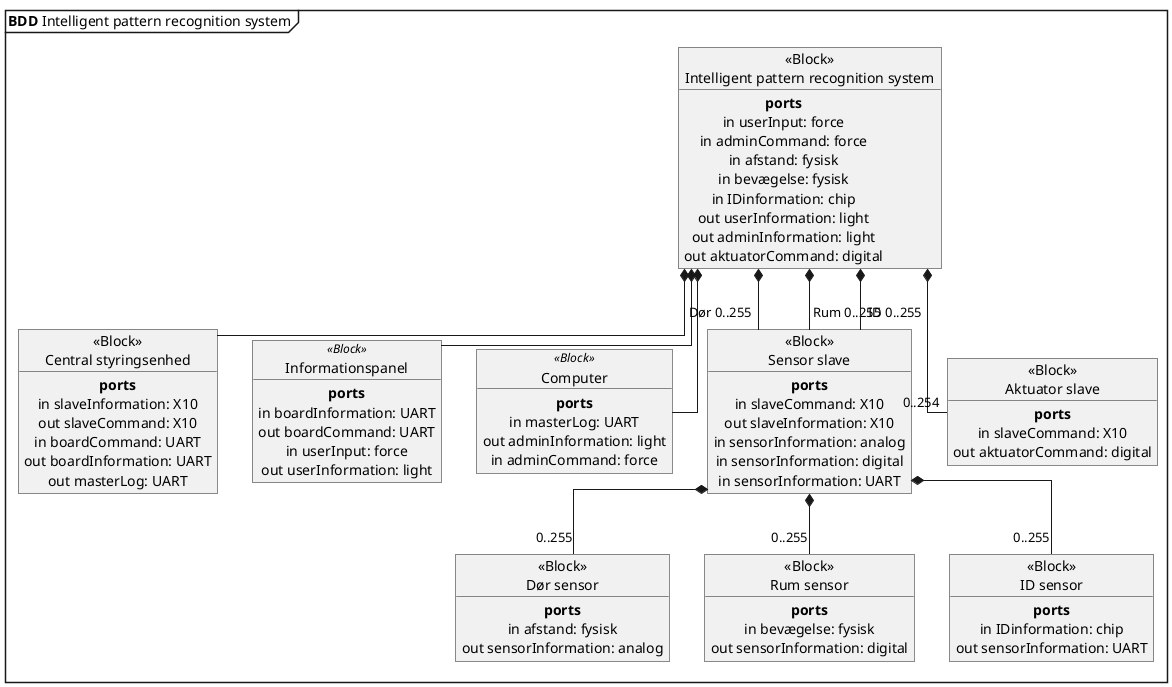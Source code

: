 @startuml BDD IPRS
skinparam defaultTextAlignment center
skinparam Linetype ortho

mainframe **BDD** Intelligent pattern recognition system


object "<<Block>>\nIntelligent pattern recognition system" as IPRS {
**ports**
in userInput: force
in adminCommand: force
in afstand: fysisk
in bevægelse: fysisk
in IDinformation: chip
out userInformation: light
out adminInformation: light
out aktuatorCommand: digital
}

object "<<Block>>\nCentral styringsenhed" as master {
**ports**
in slaveInformation: X10
out slaveCommand: X10
in boardCommand: UART
out boardInformation: UART
out masterLog: UART
}

object Informationspanel <<Block>> {
**ports**
in boardInformation: UART
out boardCommand: UART
in userInput: force
out userInformation: light
}

object Computer <<Block>> {
**ports**
in masterLog: UART
out adminInformation: light
in adminCommand: force
}
' Måske mus/tastetur

object "<<Block>>\nSensor slave" as Sensor_slave {
**ports**
in slaveCommand: X10
out slaveInformation: X10
in sensorInformation: analog
in sensorInformation: digital
in sensorInformation: UART
}

object "<<Block>>\nAktuator slave" as Aktuator_slave {
**ports**
in slaveCommand: X10
out aktuatorCommand: digital
}

object "<<Block>>\nDør sensor" as Dør_sensor {
**ports**
in afstand: fysisk
out sensorInformation: analog
}

object "<<Block>>\nRum sensor" as Rum_sensor {
**ports**
in bevægelse: fysisk
out sensorInformation: digital
}

object "<<Block>>\nID sensor" as ID_sensor {
**ports**
in IDinformation: chip
out sensorInformation: UART
}


IPRS *-- master
IPRS *-- Informationspanel
IPRS *-- Computer
IPRS *-- "0..254" Aktuator_slave
IPRS *-- "Dør 0..255" Sensor_slave
IPRS *-- "Rum 0..255" Sensor_slave
IPRS *-- "ID 0..255" Sensor_slave
Sensor_slave  *-- "0..255" Dør_sensor 
Sensor_slave *-- "0..255" Rum_sensor
Sensor_slave *-- "0..255" ID_sensor
@enduml